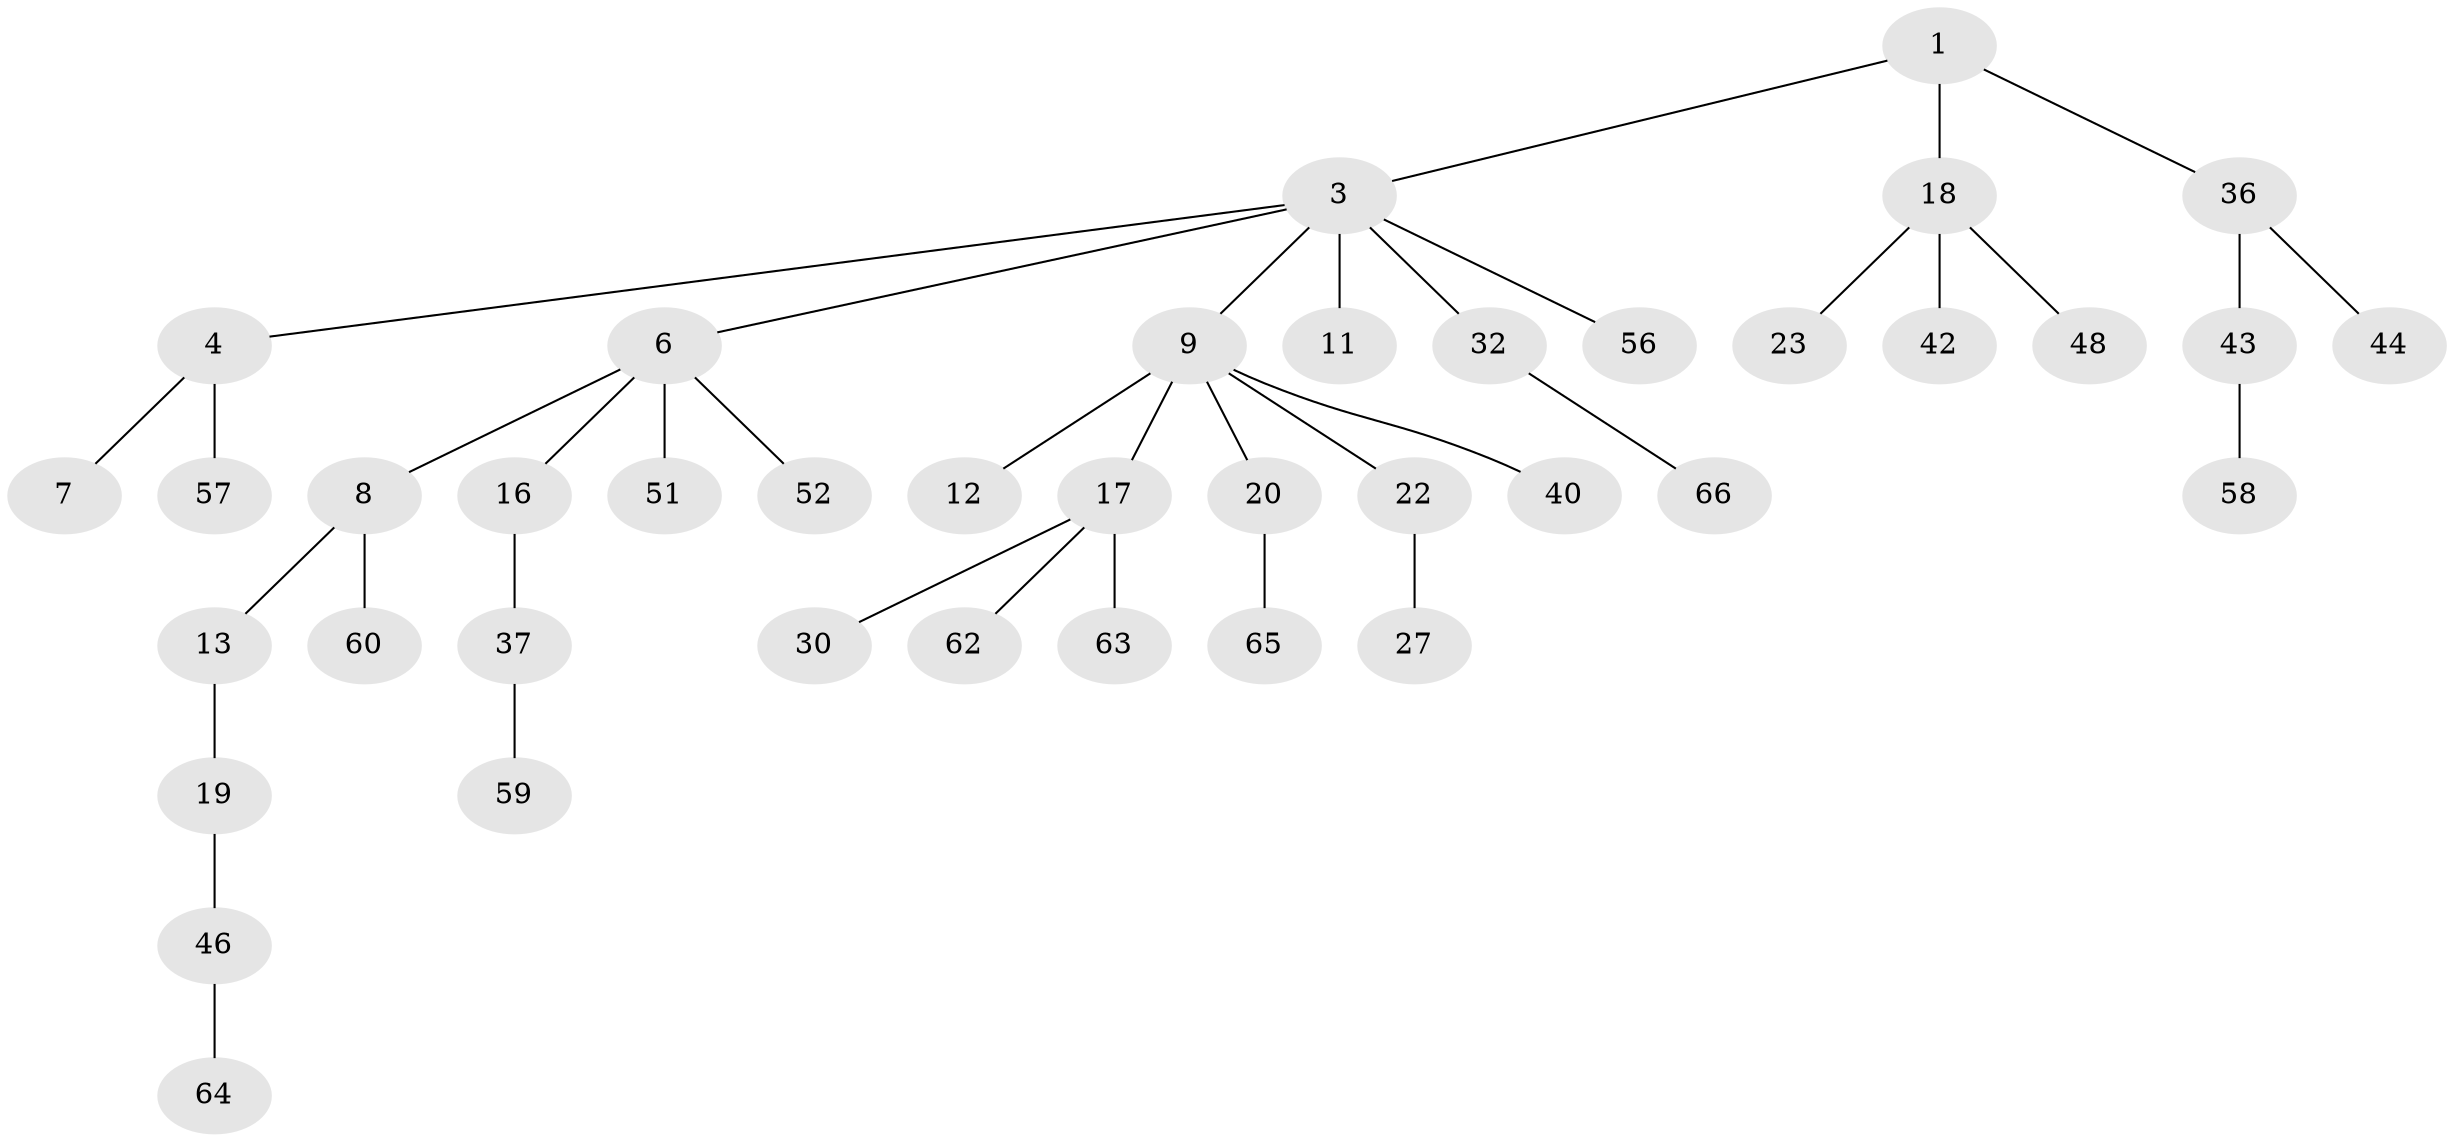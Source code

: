 // original degree distribution, {4: 0.1044776119402985, 2: 0.208955223880597, 3: 0.16417910447761194, 5: 0.029850746268656716, 1: 0.4925373134328358}
// Generated by graph-tools (version 1.1) at 2025/19/03/04/25 18:19:12]
// undirected, 40 vertices, 39 edges
graph export_dot {
graph [start="1"]
  node [color=gray90,style=filled];
  1 [super="+2+49"];
  3 [super="+5+24"];
  4;
  6;
  7 [super="+38"];
  8;
  9 [super="+15+10"];
  11 [super="+33"];
  12;
  13;
  16 [super="+25"];
  17 [super="+29"];
  18;
  19;
  20 [super="+35"];
  22 [super="+26"];
  23 [super="+41+39"];
  27 [super="+28"];
  30;
  32;
  36 [super="+67"];
  37 [super="+47"];
  40;
  42 [super="+61"];
  43 [super="+54"];
  44;
  46 [super="+55"];
  48;
  51;
  52;
  56;
  57;
  58;
  59;
  60;
  62;
  63;
  64;
  65;
  66;
  1 -- 3;
  1 -- 18;
  1 -- 36;
  3 -- 4;
  3 -- 11;
  3 -- 9;
  3 -- 6;
  3 -- 32;
  3 -- 56;
  4 -- 7;
  4 -- 57;
  6 -- 8;
  6 -- 16;
  6 -- 51;
  6 -- 52;
  8 -- 13;
  8 -- 60;
  9 -- 22;
  9 -- 17;
  9 -- 20;
  9 -- 40;
  9 -- 12;
  13 -- 19;
  16 -- 37;
  17 -- 62;
  17 -- 30;
  17 -- 63;
  18 -- 23;
  18 -- 42;
  18 -- 48;
  19 -- 46;
  20 -- 65;
  22 -- 27;
  32 -- 66;
  36 -- 43;
  36 -- 44;
  37 -- 59;
  43 -- 58;
  46 -- 64;
}

